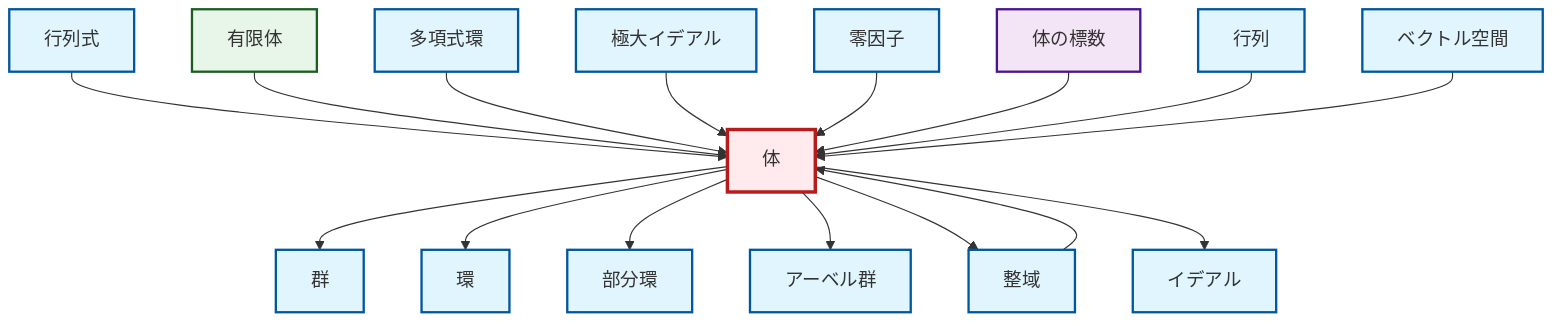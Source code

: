 graph TD
    classDef definition fill:#e1f5fe,stroke:#01579b,stroke-width:2px
    classDef theorem fill:#f3e5f5,stroke:#4a148c,stroke-width:2px
    classDef axiom fill:#fff3e0,stroke:#e65100,stroke-width:2px
    classDef example fill:#e8f5e9,stroke:#1b5e20,stroke-width:2px
    classDef current fill:#ffebee,stroke:#b71c1c,stroke-width:3px
    ex-finite-field["有限体"]:::example
    def-zero-divisor["零因子"]:::definition
    def-field["体"]:::definition
    def-ideal["イデアル"]:::definition
    thm-field-characteristic["体の標数"]:::theorem
    def-integral-domain["整域"]:::definition
    def-matrix["行列"]:::definition
    def-group["群"]:::definition
    def-polynomial-ring["多項式環"]:::definition
    def-determinant["行列式"]:::definition
    def-abelian-group["アーベル群"]:::definition
    def-maximal-ideal["極大イデアル"]:::definition
    def-subring["部分環"]:::definition
    def-ring["環"]:::definition
    def-vector-space["ベクトル空間"]:::definition
    def-field --> def-group
    def-field --> def-ring
    def-integral-domain --> def-field
    def-field --> def-subring
    def-determinant --> def-field
    ex-finite-field --> def-field
    def-field --> def-abelian-group
    def-field --> def-integral-domain
    def-polynomial-ring --> def-field
    def-maximal-ideal --> def-field
    def-zero-divisor --> def-field
    thm-field-characteristic --> def-field
    def-matrix --> def-field
    def-vector-space --> def-field
    def-field --> def-ideal
    class def-field current